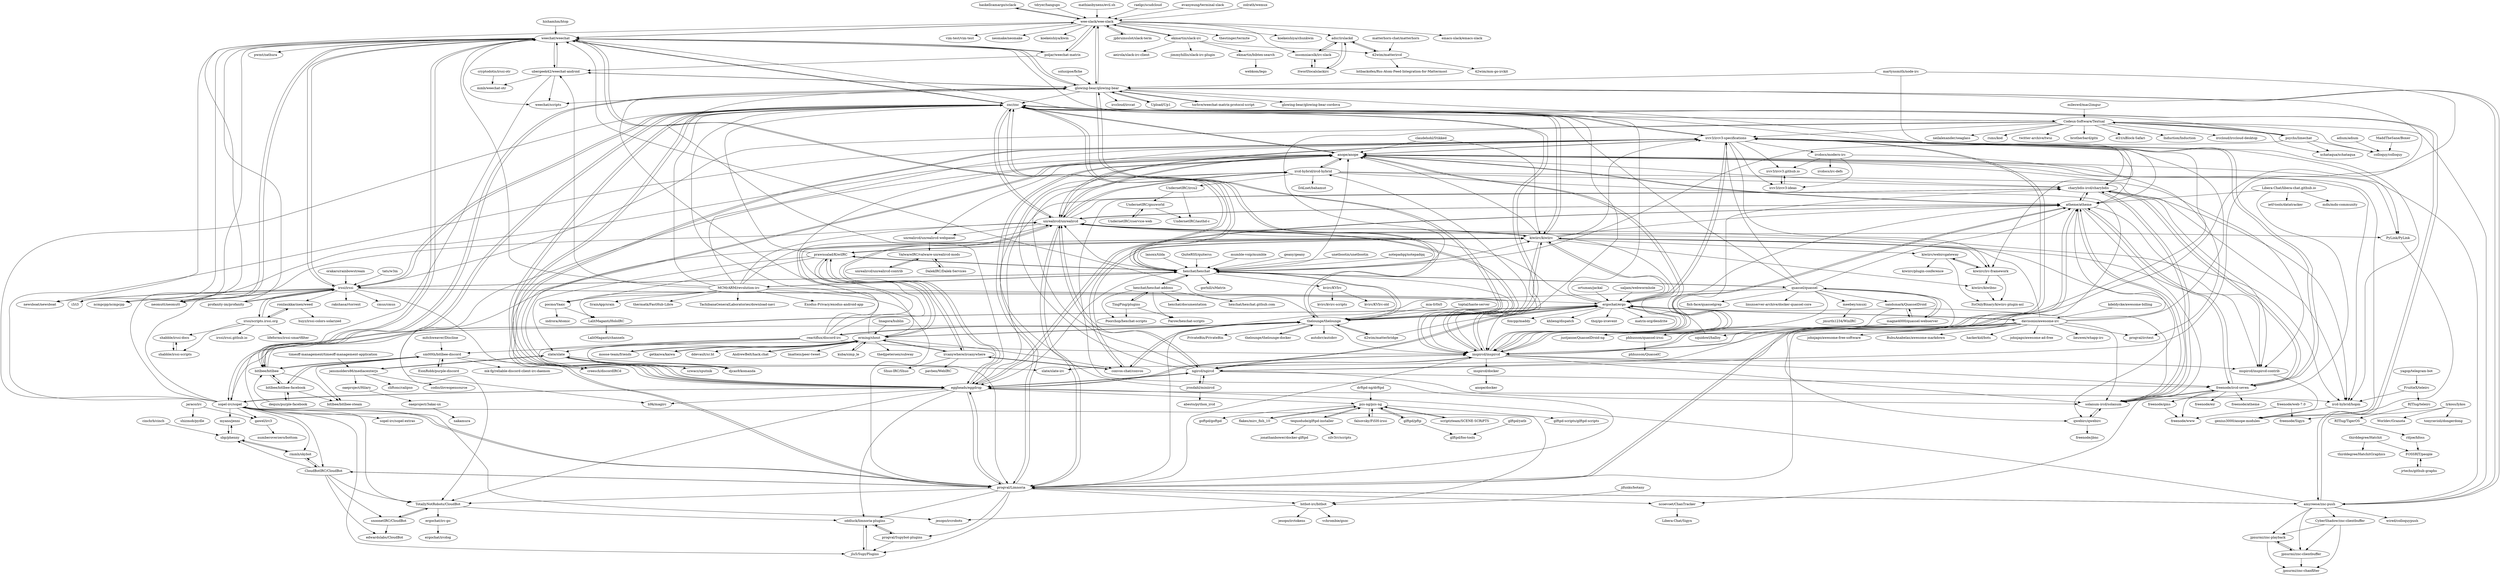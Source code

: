 digraph G {
"haskellcamargo/sclack" -> "wee-slack/wee-slack" ["e"=1]
"wee-slack/wee-slack" -> "weechat/weechat"
"wee-slack/wee-slack" -> "jpbruinsslot/slack-term" ["e"=1]
"wee-slack/wee-slack" -> "poljar/weechat-matrix" ["e"=1]
"wee-slack/wee-slack" -> "glowing-bear/glowing-bear"
"wee-slack/wee-slack" -> "neomutt/neomutt" ["e"=1]
"wee-slack/wee-slack" -> "haskellcamargo/sclack" ["e"=1]
"wee-slack/wee-slack" -> "thestinger/termite" ["e"=1]
"wee-slack/wee-slack" -> "koekeishiya/chunkwm" ["e"=1]
"wee-slack/wee-slack" -> "emacs-slack/emacs-slack" ["e"=1]
"wee-slack/wee-slack" -> "vim-test/vim-test" ["e"=1]
"wee-slack/wee-slack" -> "neomake/neomake" ["e"=1]
"wee-slack/wee-slack" -> "ekmartin/slack-irc"
"wee-slack/wee-slack" -> "insomniacslk/irc-slack"
"wee-slack/wee-slack" -> "koekeishiya/kwm" ["e"=1]
"wee-slack/wee-slack" -> "adsr/irslackd"
"hishamhm/htop" -> "weechat/weechat" ["e"=1]
"mumble-voip/mumble" -> "hexchat/hexchat" ["e"=1]
"tats/w3m" -> "irssi/irssi" ["e"=1]
"prawnsalad/KiwiIRC" -> "kiwiirc/kiwiirc"
"prawnsalad/KiwiIRC" -> "erming/shout"
"prawnsalad/KiwiIRC" -> "ircanywhere/ircanywhere"
"prawnsalad/KiwiIRC" -> "pocmo/Yaaic"
"prawnsalad/KiwiIRC" -> "slate/slate"
"prawnsalad/KiwiIRC" -> "hexchat/hexchat"
"prawnsalad/KiwiIRC" -> "znc/znc"
"orakaro/rainbowstream" -> "irssi/irssi" ["e"=1]
"tdryer/hangups" -> "wee-slack/wee-slack" ["e"=1]
"mathiasbynens/evil.sh" -> "wee-slack/wee-slack" ["e"=1]
"ircd-hybrid/ircd-hybrid" -> "anope/anope"
"ircd-hybrid/ircd-hybrid" -> "DALnet/bahamut"
"ircd-hybrid/ircd-hybrid" -> "ircd-hybrid/hopm"
"ircd-hybrid/ircd-hybrid" -> "charybdis-ircd/charybdis"
"ircd-hybrid/ircd-hybrid" -> "unrealircd/unrealircd"
"ircd-hybrid/ircd-hybrid" -> "qwebirc/qwebirc"
"ircd-hybrid/ircd-hybrid" -> "UndernetIRC/ircu2"
"poljar/weechat-matrix" -> "weechat/weechat" ["e"=1]
"poljar/weechat-matrix" -> "wee-slack/wee-slack" ["e"=1]
"poljar/weechat-matrix" -> "ubergeek42/weechat-android" ["e"=1]
"ortuman/jackal" -> "ergochat/ergo" ["e"=1]
"gawel/irc3" -> "numberoverzero/bottom"
"weechat/weechat" -> "irssi/irssi"
"weechat/weechat" -> "znc/znc"
"weechat/weechat" -> "glowing-bear/glowing-bear"
"weechat/weechat" -> "hexchat/hexchat"
"weechat/weechat" -> "wee-slack/wee-slack"
"weechat/weechat" -> "ubergeek42/weechat-android"
"weechat/weechat" -> "weechat/scripts"
"weechat/weechat" -> "neomutt/neomutt" ["e"=1]
"weechat/weechat" -> "poljar/weechat-matrix" ["e"=1]
"weechat/weechat" -> "inspircd/inspircd"
"weechat/weechat" -> "i3/i3" ["e"=1]
"weechat/weechat" -> "bitlbee/bitlbee"
"weechat/weechat" -> "ncmpcpp/ncmpcpp" ["e"=1]
"weechat/weechat" -> "newsboat/newsboat" ["e"=1]
"weechat/weechat" -> "pwmt/zathura" ["e"=1]
"amyreese/znc-push" -> "znc/znc"
"amyreese/znc-push" -> "CyberShadow/znc-clientbuffer"
"amyreese/znc-push" -> "jpnurmi/znc-clientbuffer"
"amyreese/znc-push" -> "jpnurmi/znc-playback"
"amyreese/znc-push" -> "progval/Limnoria"
"amyreese/znc-push" -> "glowing-bear/glowing-bear"
"amyreese/znc-push" -> "wired/colloquypush"
"amyreese/znc-push" -> "eggheads/eggdrop"
"amyreese/znc-push" -> "anope/anope"
"progval/Limnoria" -> "progval/Supybot-plugins"
"progval/Limnoria" -> "sopel-irc/sopel"
"progval/Limnoria" -> "anope/anope"
"progval/Limnoria" -> "oddluck/limnoria-plugins"
"progval/Limnoria" -> "jlu5/SupyPlugins"
"progval/Limnoria" -> "atheme/atheme"
"progval/Limnoria" -> "unrealircd/unrealircd"
"progval/Limnoria" -> "eggheads/eggdrop"
"progval/Limnoria" -> "bitbot-irc/bitbot"
"progval/Limnoria" -> "ncoevoet/ChanTracker"
"progval/Limnoria" -> "CloudBotIRC/CloudBot"
"progval/Limnoria" -> "znc/znc"
"progval/Limnoria" -> "TotallyNotRobots/CloudBot"
"progval/Limnoria" -> "amyreese/znc-push"
"progval/Limnoria" -> "charybdis-ircd/charybdis"
"jpnurmi/znc-playback" -> "jpnurmi/znc-clientbuffer"
"jpnurmi/znc-playback" -> "jpnurmi/znc-chanfilter"
"insomniacslk/irc-slack" -> "adsr/irslackd"
"insomniacslk/irc-slack" -> "ltworf/localslackirc"
"mileswd/mac2imgur" -> "Codeux-Software/Textual" ["e"=1]
"kdeldycke/awesome-billing" -> "davisonio/awesome-irc" ["e"=1]
"erming/shout" -> "thelounge/thelounge"
"erming/shout" -> "ircanywhere/ircanywhere"
"erming/shout" -> "prawnsalad/KiwiIRC"
"erming/shout" -> "znc/znc"
"erming/shout" -> "moose-team/friends" ["e"=1]
"erming/shout" -> "convos-chat/convos" ["e"=1]
"erming/shout" -> "getkaiwa/kaiwa" ["e"=1]
"erming/shout" -> "ddevault/sr.ht" ["e"=1]
"erming/shout" -> "slate/slate"
"erming/shout" -> "djcas9/komanda"
"erming/shout" -> "AndrewBelt/hack.chat" ["e"=1]
"erming/shout" -> "lmatteis/peer-tweet" ["e"=1]
"erming/shout" -> "kuba/simp_le" ["e"=1]
"erming/shout" -> "thedjpetersen/subway" ["e"=1]
"erming/shout" -> "glowing-bear/glowing-bear"
"solusipse/fiche" -> "glowing-bear/glowing-bear" ["e"=1]
"sandsmark/QuasselDroid" -> "justjanne/QuasselDroid-ng"
"sandsmark/QuasselDroid" -> "magne4000/quassel-webserver"
"convos-chat/convos" -> "kiwiirc/kiwiirc" ["e"=1]
"convos-chat/convos" -> "ircanywhere/ircanywhere" ["e"=1]
"convos-chat/convos" -> "thelounge/thelounge" ["e"=1]
"CloudBotIRC/CloudBot" -> "TotallyNotRobots/CloudBot"
"CloudBotIRC/CloudBot" -> "rmmh/skybot"
"CloudBotIRC/CloudBot" -> "snoonetIRC/CloudBot"
"CloudBotIRC/CloudBot" -> "edwardslabs/CloudBot"
"CloudBotIRC/CloudBot" -> "progval/Limnoria"
"CloudBotIRC/CloudBot" -> "sbp/phenny"
"mitchweaver/Discline" -> "sm00th/bitlbee-discord" ["e"=1]
"MCMrARM/revolution-irc" -> "SrainApp/srain"
"MCMrARM/revolution-irc" -> "thermatk/FastHub-Libre" ["e"=1]
"MCMrARM/revolution-irc" -> "ubergeek42/weechat-android"
"MCMrARM/revolution-irc" -> "znc/znc"
"MCMrARM/revolution-irc" -> "hexchat/hexchat"
"MCMrARM/revolution-irc" -> "pocmo/Yaaic"
"MCMrARM/revolution-irc" -> "inspircd/inspircd"
"MCMrARM/revolution-irc" -> "unrealircd/unrealircd"
"MCMrARM/revolution-irc" -> "weechat/weechat"
"MCMrARM/revolution-irc" -> "TachibanaGeneralLaboratories/download-navi" ["e"=1]
"MCMrARM/revolution-irc" -> "progval/Limnoria"
"MCMrARM/revolution-irc" -> "kiwiirc/kiwiirc"
"MCMrARM/revolution-irc" -> "LalitMaganti/HoloIRC"
"MCMrARM/revolution-irc" -> "Exodus-Privacy/exodus-android-app" ["e"=1]
"MCMrARM/revolution-irc" -> "ircv3/ircv3-specifications"
"oddluck/limnoria-plugins" -> "jlu5/SupyPlugins"
"oddluck/limnoria-plugins" -> "progval/Supybot-plugins"
"slate/slate" -> "slate/slate-irc"
"slate/slate" -> "szwacz/sputnik" ["e"=1]
"slate/slate" -> "djcas9/komanda"
"slate/slate" -> "jansmolders86/mediacenterjs"
"shabble/irssi-docs" -> "shabble/irssi-scripts"
"ltworf/localslackirc" -> "adsr/irslackd"
"ltworf/localslackirc" -> "insomniacslk/irc-slack"
"ekmartin/bibtex-search" -> "webkom/lego" ["e"=1]
"jlu5/SupyPlugins" -> "oddluck/limnoria-plugins"
"phhusson/quassel-irssi" -> "phhusson/QuasselC"
"lykoss/lykos" -> "tonyravioli/dongerdong"
"lykoss/lykos" -> "freenode/Sigyn"
"lykoss/lykos" -> "Worldev/Granota"
"progval/Supybot-plugins" -> "jlu5/SupyPlugins"
"progval/Supybot-plugins" -> "oddluck/limnoria-plugins"
"adsr/irslackd" -> "ltworf/localslackirc"
"adsr/irslackd" -> "insomniacslk/irc-slack"
"adsr/irslackd" -> "42wim/matterircd"
"kiwiirc/kiwibnc" -> "ItsOnlyBinary/kiwiirc-plugin-asl"
"ncoevoet/ChanTracker" -> "Libera-Chat/Sigyn"
"glftpd/pftp" -> "pzs-ng/pzs-ng"
"glftpd/pftp" -> "glftpd/foo-tools"
"jrtechs/github-graphs" -> "FOSSRIT/people"
"glftpd/yatb" -> "glftpd/foo-tools"
"geany/geany" -> "hexchat/hexchat" ["e"=1]
"cryptodotis/irssi-otr" -> "mmb/weechat-otr"
"djcas9/komanda" -> "slate/slate"
"TotallyNotRobots/CloudBot" -> "snoonetIRC/CloudBot"
"TotallyNotRobots/CloudBot" -> "oddluck/limnoria-plugins"
"TotallyNotRobots/CloudBot" -> "ergochat/irc-go"
"MaddTheSane/Boxer" -> "colloquy/colloquy" ["e"=1]
"toptal/haste-server" -> "thelounge/thelounge" ["e"=1]
"irssi/irssi" -> "irssi/scripts.irssi.org"
"irssi/irssi" -> "weechat/weechat"
"irssi/irssi" -> "hexchat/hexchat"
"irssi/irssi" -> "znc/znc"
"irssi/irssi" -> "neomutt/neomutt" ["e"=1]
"irssi/irssi" -> "profanity-im/profanity" ["e"=1]
"irssi/irssi" -> "inspircd/inspircd"
"irssi/irssi" -> "cmus/cmus" ["e"=1]
"irssi/irssi" -> "eggheads/eggdrop"
"irssi/irssi" -> "ronilaukkarinen/weed"
"irssi/irssi" -> "rakshasa/rtorrent" ["e"=1]
"irssi/irssi" -> "newsboat/newsboat" ["e"=1]
"irssi/irssi" -> "ergochat/ergo"
"irssi/irssi" -> "i3/i3" ["e"=1]
"irssi/irssi" -> "ncmpcpp/ncmpcpp" ["e"=1]
"atheme/atheme" -> "charybdis-ircd/charybdis"
"atheme/atheme" -> "solanum-ircd/solanum"
"atheme/atheme" -> "anope/anope"
"atheme/atheme" -> "inspircd/inspircd"
"atheme/atheme" -> "freenode/ircd-seven"
"atheme/atheme" -> "unrealircd/unrealircd"
"atheme/atheme" -> "inspircd/inspircd-contrib"
"atheme/atheme" -> "eggheads/eggdrop"
"atheme/atheme" -> "progval/Limnoria"
"atheme/atheme" -> "ncoevoet/ChanTracker"
"unetbootin/unetbootin" -> "hexchat/hexchat" ["e"=1]
"bitlbee/bitlbee" -> "bitlbee/bitlbee-facebook"
"bitlbee/bitlbee" -> "sm00th/bitlbee-discord"
"bitlbee/bitlbee" -> "bitlbee/bitlbee-steam"
"bitlbee/bitlbee" -> "znc/znc"
"bitlbee/bitlbee" -> "weechat/weechat"
"bitlbee/bitlbee" -> "glowing-bear/glowing-bear"
"pocmo/Yaaic" -> "indrora/Atomic"
"pocmo/Yaaic" -> "LalitMaganti/HoloIRC"
"meebey/smuxi" -> "jmurth1234/WinIRC"
"adium/adium" -> "colloquy/colloquy"
"FruitieX/teleirc" -> "RITlug/teleirc"
"FruitieX/teleirc" -> "ircd-hybrid/hopm"
"jrosdahl/miniircd" -> "ngircd/ngircd"
"jrosdahl/miniircd" -> "abesto/python_ircd"
"jrosdahl/miniircd" -> "ircd-hybrid/ircd-hybrid"
"saljam/webwormhole" -> "ergochat/ergo" ["e"=1]
"magne4000/quassel-webserver" -> "phhusson/quassel-irssi"
"magne4000/quassel-webserver" -> "sandsmark/QuasselDroid"
"magne4000/quassel-webserver" -> "quassel/quassel"
"magne4000/quassel-webserver" -> "justjanne/QuasselDroid-ng"
"yagop/telegram-bot" -> "FruitieX/teleirc" ["e"=1]
"unrealircd/unrealircd" -> "anope/anope"
"unrealircd/unrealircd" -> "inspircd/inspircd"
"unrealircd/unrealircd" -> "eggheads/eggdrop"
"unrealircd/unrealircd" -> "atheme/atheme"
"unrealircd/unrealircd" -> "unrealircd/unrealircd-webpanel"
"unrealircd/unrealircd" -> "ircv3/ircv3-specifications"
"unrealircd/unrealircd" -> "PyLink/PyLink"
"unrealircd/unrealircd" -> "progval/Limnoria"
"unrealircd/unrealircd" -> "ircd-hybrid/ircd-hybrid"
"unrealircd/unrealircd" -> "znc/znc"
"unrealircd/unrealircd" -> "kiwiirc/kiwiirc"
"unrealircd/unrealircd" -> "charybdis-ircd/charybdis"
"unrealircd/unrealircd" -> "inspircd/inspircd-contrib"
"unrealircd/unrealircd" -> "ngircd/ngircd"
"unrealircd/unrealircd" -> "ircd-hybrid/hopm"
"irssi/scripts.irssi.org" -> "irssi/irssi"
"irssi/scripts.irssi.org" -> "ronilaukkarinen/weed"
"irssi/scripts.irssi.org" -> "shabble/irssi-docs"
"irssi/scripts.irssi.org" -> "lifeforms/irssi-smartfilter"
"irssi/scripts.irssi.org" -> "irssi/irssi.github.io"
"irssi/scripts.irssi.org" -> "shabble/irssi-scripts"
"ircd-hybrid/hopm" -> "genius3000/anope-modules"
"bitlbee/bitlbee-facebook" -> "bitlbee/bitlbee"
"bitlbee/bitlbee-facebook" -> "bitlbee/bitlbee-steam"
"bitlbee/bitlbee-facebook" -> "sm00th/bitlbee-discord"
"bitlbee/bitlbee-facebook" -> "dequis/purple-facebook" ["e"=1]
"freenode/ircd-seven" -> "charybdis-ircd/charybdis"
"freenode/ircd-seven" -> "freenode/atheme"
"freenode/ircd-seven" -> "atheme/atheme"
"freenode/ircd-seven" -> "freenode/eir"
"freenode/ircd-seven" -> "solanum-ircd/solanum"
"freenode/ircd-seven" -> "freenode/www"
"freenode/ircd-seven" -> "freenode/gms"
"freenode/ircd-seven" -> "ircv3/ircv3-specifications"
"freenode/gms" -> "freenode/www"
"jpnurmi/znc-clientbuffer" -> "jpnurmi/znc-chanfilter"
"jpnurmi/znc-clientbuffer" -> "jpnurmi/znc-playback"
"unrealircd/unrealircd-contrib" -> "ValwareIRC/valware-unrealircd-mods"
"teqnodude/glftpd-installer" -> "pzs-ng/pzs-ng"
"teqnodude/glftpd-installer" -> "jonathanbower/docker-glftpd"
"teqnodude/glftpd-installer" -> "silv3rr/scripts"
"getkaiwa/kaiwa" -> "erming/shout" ["e"=1]
"notepadqq/notepadqq" -> "hexchat/hexchat" ["e"=1]
"linagora/hublin" -> "erming/shout" ["e"=1]
"kvirc/KVIrc" -> "kvirc/KVIrc-old"
"kvirc/KVIrc" -> "kvirc/kvirc-scripts"
"ronilaukkarinen/weed" -> "irssi/scripts.irssi.org"
"ronilaukkarinen/weed" -> "huyz/irssi-colors-solarized"
"lanoxx/tilda" -> "hexchat/hexchat" ["e"=1]
"moose-team/friends" -> "erming/shout" ["e"=1]
"raelgc/scudcloud" -> "wee-slack/wee-slack" ["e"=1]
"AndrewBelt/hack.chat" -> "erming/shout" ["e"=1]
"sopel-irc/sopel" -> "progval/Limnoria"
"sopel-irc/sopel" -> "myano/jenni"
"sopel-irc/sopel" -> "CloudBotIRC/CloudBot"
"sopel-irc/sopel" -> "sopel-irc/sopel-extras"
"sopel-irc/sopel" -> "eggheads/eggdrop"
"sopel-irc/sopel" -> "znc/znc"
"sopel-irc/sopel" -> "gawel/irc3"
"sopel-irc/sopel" -> "anope/anope"
"sopel-irc/sopel" -> "rmmh/skybot"
"sopel-irc/sopel" -> "jlu5/SupyPlugins"
"sopel-irc/sopel" -> "bitbot-irc/bitbot"
"sopel-irc/sopel" -> "TotallyNotRobots/CloudBot"
"sopel-irc/sopel" -> "ircv3/ircv3-specifications"
"sopel-irc/sopel" -> "unrealircd/unrealircd"
"sopel-irc/sopel" -> "ergochat/ergo"
"evanyeung/terminal-slack" -> "wee-slack/wee-slack" ["e"=1]
"Libera-Chat/libera-chat.github.io" -> "solanum-ircd/solanum"
"Libera-Chat/libera-chat.github.io" -> "ietf-tools/datatracker" ["e"=1]
"Libera-Chat/libera-chat.github.io" -> "atheme/atheme"
"Libera-Chat/libera-chat.github.io" -> "mdn/mdn-community" ["e"=1]
"zolrath/wemux" -> "wee-slack/wee-slack" ["e"=1]
"profanity-im/profanity" -> "irssi/irssi" ["e"=1]
"profanity-im/profanity" -> "weechat/weechat" ["e"=1]
"QuiteRSS/quiterss" -> "hexchat/hexchat" ["e"=1]
"inspircd/inspircd" -> "anope/anope"
"inspircd/inspircd" -> "atheme/atheme"
"inspircd/inspircd" -> "unrealircd/unrealircd"
"inspircd/inspircd" -> "inspircd/inspircd-contrib"
"inspircd/inspircd" -> "ergochat/ergo"
"inspircd/inspircd" -> "ngircd/ngircd"
"inspircd/inspircd" -> "znc/znc"
"inspircd/inspircd" -> "ircv3/ircv3-specifications"
"inspircd/inspircd" -> "eggheads/eggdrop"
"inspircd/inspircd" -> "inspircd/docker"
"inspircd/inspircd" -> "freenode/ircd-seven"
"inspircd/inspircd" -> "ircd-hybrid/ircd-hybrid"
"inspircd/inspircd" -> "solanum-ircd/solanum"
"inspircd/inspircd" -> "charybdis-ircd/charybdis"
"inspircd/inspircd" -> "progval/Limnoria"
"Upload/Up1" -> "glowing-bear/glowing-bear" ["e"=1]
"solanum-ircd/solanum" -> "atheme/atheme"
"solanum-ircd/solanum" -> "charybdis-ircd/charybdis"
"solanum-ircd/solanum" -> "freenode/ircd-seven"
"solanum-ircd/solanum" -> "qwebirc/qwebirc"
"DalekIRC/Dalek-Services" -> "ValwareIRC/valware-unrealircd-mods"
"ekmartin/slack-irc" -> "aeirola/slack-irc-client"
"ekmartin/slack-irc" -> "jimmyhillis/slack-irc-plugin"
"ekmartin/slack-irc" -> "42wim/matterircd"
"ekmartin/slack-irc" -> "wee-slack/wee-slack"
"ekmartin/slack-irc" -> "ekmartin/bibtex-search"
"ngircd/ngircd" -> "jrosdahl/miniircd"
"ngircd/ngircd" -> "inspircd/inspircd"
"ngircd/ngircd" -> "unrealircd/unrealircd"
"ngircd/ngircd" -> "solanum-ircd/solanum"
"ngircd/ngircd" -> "ircd-hybrid/ircd-hybrid"
"ngircd/ngircd" -> "freenode/ircd-seven"
"ngircd/ngircd" -> "eggheads/eggdrop"
"ngircd/ngircd" -> "ergochat/ergo"
"ngircd/ngircd" -> "anope/anope"
"dequis/purple-facebook" -> "bitlbee/bitlbee-facebook" ["e"=1]
"dequis/purple-facebook" -> "bitlbee/bitlbee" ["e"=1]
"ubergeek42/weechat-android" -> "glowing-bear/glowing-bear"
"ubergeek42/weechat-android" -> "weechat/weechat"
"ubergeek42/weechat-android" -> "mmb/weechat-otr"
"ubergeek42/weechat-android" -> "weechat/scripts"
"ubergeek42/weechat-android" -> "jesopo/ircrobots"
"falsovsky/FiSH-irssi" -> "pzs-ng/pzs-ng"
"torhve/weechat-matrix-protocol-script" -> "glowing-bear/glowing-bear" ["e"=1]
"inspircd/inspircd-contrib" -> "genius3000/anope-modules"
"ircv3/ircv3.github.io" -> "ircv3/ircv3-ideas"
"snoonetIRC/CloudBot" -> "TotallyNotRobots/CloudBot"
"snoonetIRC/CloudBot" -> "edwardslabs/CloudBot"
"FOSSRIT/people" -> "jrtechs/github-graphs"
"PyLink/PyLink" -> "genius3000/anope-modules"
"ValwareIRC/valware-unrealircd-mods" -> "DalekIRC/Dalek-Services"
"ValwareIRC/valware-unrealircd-mods" -> "unrealircd/unrealircd-contrib"
"reactiflux/discord-irc" -> "creesch/discordIRCd" ["e"=1]
"reactiflux/discord-irc" -> "sm00th/bitlbee-discord" ["e"=1]
"reactiflux/discord-irc" -> "thelounge/thelounge" ["e"=1]
"reactiflux/discord-irc" -> "unrealircd/unrealircd" ["e"=1]
"reactiflux/discord-irc" -> "kiwiirc/kiwiirc" ["e"=1]
"reactiflux/discord-irc" -> "ircv3/ircv3-specifications" ["e"=1]
"reactiflux/discord-irc" -> "inspircd/inspircd" ["e"=1]
"reactiflux/discord-irc" -> "progval/Limnoria" ["e"=1]
"neomutt/neomutt" -> "weechat/weechat" ["e"=1]
"squidowl/halloy" -> "ergochat/ergo" ["e"=1]
"42wim/matterbridge" -> "thelounge/thelounge" ["e"=1]
"42wim/matterbridge" -> "ergochat/ergo" ["e"=1]
"sbp/phenny" -> "rmmh/skybot"
"sbp/phenny" -> "myano/jenni"
"hexchat/hexchat" -> "znc/znc"
"hexchat/hexchat" -> "weechat/weechat"
"hexchat/hexchat" -> "irssi/irssi"
"hexchat/hexchat" -> "hexchat/hexchat-addons"
"hexchat/hexchat" -> "quassel/quassel"
"hexchat/hexchat" -> "thelounge/thelounge"
"hexchat/hexchat" -> "inspircd/inspircd"
"hexchat/hexchat" -> "unrealircd/unrealircd"
"hexchat/hexchat" -> "kiwiirc/kiwiirc"
"hexchat/hexchat" -> "gorhill/uMatrix" ["e"=1]
"hexchat/hexchat" -> "prawnsalad/KiwiIRC"
"hexchat/hexchat" -> "kvirc/KVIrc"
"hexchat/hexchat" -> "eggheads/eggdrop"
"hexchat/hexchat" -> "MCMrARM/revolution-irc"
"hexchat/hexchat" -> "anope/anope"
"psychs/limechat" -> "colloquy/colloquy"
"psychs/limechat" -> "Codeux-Software/Textual"
"psychs/limechat" -> "xchataqua/xchataqua"
"psychs/limechat" -> "znc/znc"
"psychs/limechat" -> "hexchat/hexchat"
"eggheads/eggdrop" -> "unrealircd/unrealircd"
"eggheads/eggdrop" -> "anope/anope"
"eggheads/eggdrop" -> "znc/znc"
"eggheads/eggdrop" -> "atheme/atheme"
"eggheads/eggdrop" -> "progval/Limnoria"
"eggheads/eggdrop" -> "ircd-hybrid/hopm"
"eggheads/eggdrop" -> "ircv3/ircv3-specifications"
"eggheads/eggdrop" -> "inspircd/inspircd"
"eggheads/eggdrop" -> "pzs-ng/pzs-ng"
"eggheads/eggdrop" -> "TotallyNotRobots/CloudBot"
"eggheads/eggdrop" -> "sopel-irc/sopel"
"eggheads/eggdrop" -> "h9k/magirc"
"eggheads/eggdrop" -> "ngircd/ngircd"
"eggheads/eggdrop" -> "oddluck/limnoria-plugins"
"eggheads/eggdrop" -> "charybdis-ircd/charybdis"
"jaraco/irc" -> "gawel/irc3"
"jaraco/irc" -> "shizmob/pydle"
"znc/znc" -> "amyreese/znc-push"
"znc/znc" -> "eggheads/eggdrop"
"znc/znc" -> "hexchat/hexchat"
"znc/znc" -> "weechat/weechat"
"znc/znc" -> "anope/anope"
"znc/znc" -> "unrealircd/unrealircd"
"znc/znc" -> "inspircd/inspircd"
"znc/znc" -> "thelounge/thelounge"
"znc/znc" -> "Codeux-Software/Textual"
"znc/znc" -> "irssi/irssi"
"znc/znc" -> "progval/Limnoria"
"znc/znc" -> "ircv3/ircv3-specifications"
"znc/znc" -> "bitlbee/bitlbee"
"znc/znc" -> "atheme/atheme"
"znc/znc" -> "kiwiirc/kiwiirc"
"kiwiirc/irc-framework" -> "kiwiirc/webircgateway"
"kiwiirc/irc-framework" -> "kiwiirc/kiwibnc"
"kiwiirc/irc-framework" -> "ItsOnlyBinary/kiwiirc-plugin-asl"
"sm00th/bitlbee-discord" -> "bitlbee/bitlbee"
"sm00th/bitlbee-discord" -> "bitlbee/bitlbee-steam"
"sm00th/bitlbee-discord" -> "mk-fg/reliable-discord-client-irc-daemon"
"sm00th/bitlbee-discord" -> "bitlbee/bitlbee-facebook"
"sm00th/bitlbee-discord" -> "EionRobb/purple-discord" ["e"=1]
"sm00th/bitlbee-discord" -> "creesch/discordIRCd"
"42wim/matterircd" -> "bitbackofen/Rss-Atom-Feed-Integration-for-Mattermost" ["e"=1]
"42wim/matterircd" -> "adsr/irslackd"
"42wim/matterircd" -> "42wim/mm-go-irckit"
"davisonio/awesome-irc" -> "ngircd/ngircd"
"davisonio/awesome-irc" -> "progval/Limnoria"
"davisonio/awesome-irc" -> "inspircd/inspircd"
"davisonio/awesome-irc" -> "ircv3/ircv3-specifications"
"davisonio/awesome-irc" -> "atheme/atheme"
"davisonio/awesome-irc" -> "ergochat/ergo"
"davisonio/awesome-irc" -> "johnjago/awesome-ad-free" ["e"=1]
"davisonio/awesome-irc" -> "progval/irctest"
"davisonio/awesome-irc" -> "lieuwex/whapp-irc"
"davisonio/awesome-irc" -> "kiwiirc/kiwiirc"
"davisonio/awesome-irc" -> "johnjago/awesome-free-software" ["e"=1]
"davisonio/awesome-irc" -> "solanum-ircd/solanum"
"davisonio/awesome-irc" -> "BubuAnabelas/awesome-markdown" ["e"=1]
"davisonio/awesome-irc" -> "squidowl/halloy" ["e"=1]
"davisonio/awesome-irc" -> "hackerkid/bots" ["e"=1]
"kuba/simp_le" -> "erming/shout" ["e"=1]
"timeoff-management/timeoff-management-application" -> "jansmolders86/mediacenterjs" ["e"=1]
"ircv3/ircv3-specifications" -> "ircv3/ircv3-ideas"
"ircv3/ircv3-specifications" -> "ircv3/ircv3.github.io"
"ircv3/ircv3-specifications" -> "unrealircd/unrealircd"
"ircv3/ircv3-specifications" -> "freenode/ircd-seven"
"ircv3/ircv3-specifications" -> "ircdocs/modern-irc"
"ircv3/ircv3-specifications" -> "anope/anope"
"ircv3/ircv3-specifications" -> "atheme/atheme"
"ircv3/ircv3-specifications" -> "inspircd/inspircd"
"ircv3/ircv3-specifications" -> "eggheads/eggdrop"
"ircv3/ircv3-specifications" -> "charybdis-ircd/charybdis"
"ircv3/ircv3-specifications" -> "kiwiirc/irc-framework"
"ircv3/ircv3-specifications" -> "znc/znc"
"ircv3/ircv3-specifications" -> "ergochat/ergo"
"ircv3/ircv3-specifications" -> "PyLink/PyLink"
"ircv3/ircv3-specifications" -> "ircd-hybrid/hopm"
"claudehohl/Stikked" -> "kiwiirc/kiwiirc" ["e"=1]
"claudehohl/Stikked" -> "anope/anope" ["e"=1]
"scriptzteam/SCENE-SCRiPTS" -> "pzs-ng/pzs-ng"
"drftpd-ng/drftpd" -> "pzs-ng/pzs-ng"
"myano/jenni" -> "sbp/phenny"
"TingPing/plugins" -> "hexchat/hexchat-addons"
"TingPing/plugins" -> "Poorchop/hexchat-scripts"
"TingPing/plugins" -> "Farow/hexchat-scripts"
"charybdis-ircd/charybdis" -> "atheme/atheme"
"charybdis-ircd/charybdis" -> "freenode/ircd-seven"
"charybdis-ircd/charybdis" -> "solanum-ircd/solanum"
"charybdis-ircd/charybdis" -> "inspircd/inspircd-contrib"
"charybdis-ircd/charybdis" -> "ircd-hybrid/hopm"
"ircdocs/modern-irc" -> "ircv3/ircv3-ideas"
"ircdocs/modern-irc" -> "ircv3/ircv3.github.io"
"ircdocs/modern-irc" -> "ircdocs/irc-defs"
"ircdocs/modern-irc" -> "progval/irctest"
"shabble/irssi-scripts" -> "shabble/irssi-docs"
"thirddegree/Hatchit" -> "thirddegree/HatchitGraphics"
"thirddegree/Hatchit" -> "FOSSRIT/people"
"ritjoe/hfoss" -> "FOSSRIT/people"
"ergochat/irc-go" -> "ergochat/ircdog"
"thelounge/thelounge" -> "erming/shout"
"thelounge/thelounge" -> "znc/znc"
"thelounge/thelounge" -> "thelounge/thelounge-docker"
"thelounge/thelounge" -> "ergochat/ergo"
"thelounge/thelounge" -> "hexchat/hexchat"
"thelounge/thelounge" -> "convos-chat/convos" ["e"=1]
"thelounge/thelounge" -> "kiwiirc/kiwiirc"
"thelounge/thelounge" -> "weechat/weechat"
"thelounge/thelounge" -> "glowing-bear/glowing-bear"
"thelounge/thelounge" -> "42wim/matterbridge" ["e"=1]
"thelounge/thelounge" -> "autobrr/autobrr" ["e"=1]
"thelounge/thelounge" -> "inspircd/inspircd"
"thelounge/thelounge" -> "PrivateBin/PrivateBin" ["e"=1]
"thelounge/thelounge" -> "sopel-irc/sopel"
"thelounge/thelounge" -> "reactiflux/discord-irc" ["e"=1]
"bitbot-irc/bitbot" -> "jesopo/ircrobots"
"bitbot-irc/bitbot" -> "jesopo/irctokens"
"bitbot-irc/bitbot" -> "vchrombie/gsoc" ["e"=1]
"ergochat/ergo" -> "inspircd/inspircd"
"ergochat/ergo" -> "ircv3/ircv3-specifications"
"ergochat/ergo" -> "kiwiirc/kiwiirc"
"ergochat/ergo" -> "thelounge/thelounge"
"ergochat/ergo" -> "matrix-org/dendrite" ["e"=1]
"ergochat/ergo" -> "ngircd/ngircd"
"ergochat/ergo" -> "unrealircd/unrealircd"
"ergochat/ergo" -> "solanum-ircd/solanum"
"ergochat/ergo" -> "foxcpp/maddy" ["e"=1]
"ergochat/ergo" -> "khlieng/dispatch" ["e"=1]
"ergochat/ergo" -> "davisonio/awesome-irc"
"ergochat/ergo" -> "thoj/go-ircevent" ["e"=1]
"ergochat/ergo" -> "atheme/atheme"
"ergochat/ergo" -> "weechat/weechat"
"ergochat/ergo" -> "sopel-irc/sopel"
"oaeproject/Hilary" -> "oaeproject/3akai-ux"
"thelounge/thelounge-docker" -> "thelounge/thelounge"
"hexchat/hexchat-addons" -> "TingPing/plugins"
"hexchat/hexchat-addons" -> "Poorchop/hexchat-scripts"
"hexchat/hexchat-addons" -> "hexchat/documentation"
"hexchat/hexchat-addons" -> "Farow/hexchat-scripts"
"hexchat/hexchat-addons" -> "hexchat/hexchat"
"hexchat/hexchat-addons" -> "hexchat/hexchat.github.com"
"freenode/web-7.0" -> "freenode/www"
"freenode/web-7.0" -> "freenode/Sigyn"
"RITlug/teleirc" -> "RITlug/TigerOS"
"pzs-ng/pzs-ng" -> "teqnodude/glftpd-installer"
"pzs-ng/pzs-ng" -> "glftpd/pftp"
"pzs-ng/pzs-ng" -> "falsovsky/FiSH-irssi"
"pzs-ng/pzs-ng" -> "glftpd-scripts/glftpd-scripts"
"pzs-ng/pzs-ng" -> "goftpd/goftpd"
"pzs-ng/pzs-ng" -> "flakes/mirc_fish_10"
"pzs-ng/pzs-ng" -> "scriptzteam/SCENE-SCRiPTS"
"unrealircd/unrealircd-webpanel" -> "ValwareIRC/valware-unrealircd-mods"
"jpbruinsslot/slack-term" -> "wee-slack/wee-slack" ["e"=1]
"matterhorn-chat/matterhorn" -> "42wim/matterircd" ["e"=1]
"martynsmith/node-irc" -> "slate/slate-irc" ["e"=1]
"martynsmith/node-irc" -> "glowing-bear/glowing-bear" ["e"=1]
"martynsmith/node-irc" -> "kiwiirc/irc-framework" ["e"=1]
"cinchrb/cinch" -> "sbp/phenny" ["e"=1]
"flakes/mirc_fish_10" -> "pzs-ng/pzs-ng"
"ircv3/ircv3-ideas" -> "ircv3/ircv3.github.io"
"Codeux-Software/Textual" -> "znc/znc"
"Codeux-Software/Textual" -> "psychs/limechat"
"Codeux-Software/Textual" -> "amyreese/znc-push"
"Codeux-Software/Textual" -> "xchataqua/xchataqua"
"Codeux-Software/Textual" -> "rsms/kod" ["e"=1]
"Codeux-Software/Textual" -> "twitter-archive/twui" ["e"=1]
"Codeux-Software/Textual" -> "brotherbard/gitx" ["e"=1]
"Codeux-Software/Textual" -> "ircv3/ircv3-specifications"
"Codeux-Software/Textual" -> "el1t/uBlock-Safari" ["e"=1]
"Codeux-Software/Textual" -> "irssi/irssi"
"Codeux-Software/Textual" -> "Induction/Induction" ["e"=1]
"Codeux-Software/Textual" -> "irccloud/irccloud-desktop" ["e"=1]
"Codeux-Software/Textual" -> "colloquy/colloquy"
"Codeux-Software/Textual" -> "neilalexander/seaglass" ["e"=1]
"Codeux-Software/Textual" -> "hexchat/hexchat"
"kiwiirc/kiwiirc" -> "kiwiirc/webircgateway"
"kiwiirc/kiwiirc" -> "prawnsalad/KiwiIRC"
"kiwiirc/kiwiirc" -> "kiwiirc/irc-framework"
"kiwiirc/kiwiirc" -> "unrealircd/unrealircd"
"kiwiirc/kiwiirc" -> "convos-chat/convos" ["e"=1]
"kiwiirc/kiwiirc" -> "kiwiirc/kiwibnc"
"kiwiirc/kiwiirc" -> "qwebirc/qwebirc"
"kiwiirc/kiwiirc" -> "ergochat/ergo"
"kiwiirc/kiwiirc" -> "anope/anope"
"kiwiirc/kiwiirc" -> "znc/znc"
"kiwiirc/kiwiirc" -> "ircv3/ircv3-specifications"
"kiwiirc/kiwiirc" -> "TotallyNotRobots/CloudBot"
"kiwiirc/kiwiirc" -> "atheme/atheme"
"kiwiirc/kiwiirc" -> "inspircd/inspircd"
"kiwiirc/kiwiirc" -> "thelounge/thelounge"
"quassel/quassel" -> "justjanne/QuasselDroid-ng"
"quassel/quassel" -> "magne4000/quassel-webserver"
"quassel/quassel" -> "phhusson/quassel-irssi"
"quassel/quassel" -> "sandsmark/QuasselDroid"
"quassel/quassel" -> "ircv3/ircv3-specifications"
"quassel/quassel" -> "hexchat/hexchat"
"quassel/quassel" -> "linuxserver-archive/docker-quassel-core"
"quassel/quassel" -> "atheme/atheme"
"quassel/quassel" -> "meebey/smuxi"
"quassel/quassel" -> "znc/znc"
"quassel/quassel" -> "progval/Limnoria"
"quassel/quassel" -> "fish-face/quasselgrep"
"mia-0/0x0" -> "thelounge/thelounge" ["e"=1]
"jansmolders86/mediacenterjs" -> "codio/iloveopensource"
"jansmolders86/mediacenterjs" -> "slate/slate"
"jansmolders86/mediacenterjs" -> "cliftonc/calipso" ["e"=1]
"jansmolders86/mediacenterjs" -> "oaeproject/Hilary"
"inspircd/docker" -> "anope/docker"
"oaeproject/3akai-ux" -> "nakamura"
"kiwiirc/webircgateway" -> "kiwiirc/irc-framework"
"kiwiirc/webircgateway" -> "ItsOnlyBinary/kiwiirc-plugin-asl"
"kiwiirc/webircgateway" -> "kiwiirc/plugin-conference"
"UndernetIRC/ircu2" -> "UndernetIRC/iauthd-c"
"UndernetIRC/ircu2" -> "UndernetIRC/gnuworld"
"UndernetIRC/gnuworld" -> "UndernetIRC/cservice-web"
"UndernetIRC/gnuworld" -> "UndernetIRC/iauthd-c"
"EionRobb/purple-discord" -> "sm00th/bitlbee-discord" ["e"=1]
"jifunks/botany" -> "bitbot-irc/bitbot" ["e"=1]
"glowing-bear/glowing-bear" -> "ubergeek42/weechat-android"
"glowing-bear/glowing-bear" -> "weechat/weechat"
"glowing-bear/glowing-bear" -> "torhve/weechat-matrix-protocol-script" ["e"=1]
"glowing-bear/glowing-bear" -> "amyreese/znc-push"
"glowing-bear/glowing-bear" -> "znc/znc"
"glowing-bear/glowing-bear" -> "wee-slack/wee-slack"
"glowing-bear/glowing-bear" -> "weechat/scripts"
"glowing-bear/glowing-bear" -> "glowing-bear/glowing-bear-cordova"
"glowing-bear/glowing-bear" -> "irccloud/irccat"
"glowing-bear/glowing-bear" -> "bitlbee/bitlbee"
"glowing-bear/glowing-bear" -> "thelounge/thelounge"
"glowing-bear/glowing-bear" -> "Upload/Up1" ["e"=1]
"glowing-bear/glowing-bear" -> "eggheads/eggdrop"
"glowing-bear/glowing-bear" -> "inspircd/inspircd"
"glowing-bear/glowing-bear" -> "ngircd/ngircd"
"rmmh/skybot" -> "sbp/phenny"
"rmmh/skybot" -> "CloudBotIRC/CloudBot"
"LalitMaganti/HoloIRC" -> "LalitMaganti/channels"
"UndernetIRC/cservice-web" -> "UndernetIRC/gnuworld"
"RITlug/TigerOS" -> "ritjoe/hfoss"
"CyberShadow/znc-clientbuffer" -> "jpnurmi/znc-clientbuffer"
"CyberShadow/znc-clientbuffer" -> "jpnurmi/znc-chanfilter"
"CyberShadow/znc-clientbuffer" -> "jpnurmi/znc-playback"
"qwebirc/qwebirc" -> "freenode/jbnc"
"qwebirc/qwebirc" -> "solanum-ircd/solanum"
"anope/anope" -> "unrealircd/unrealircd"
"anope/anope" -> "inspircd/inspircd"
"anope/anope" -> "atheme/atheme"
"anope/anope" -> "ircd-hybrid/hopm"
"anope/anope" -> "inspircd/inspircd-contrib"
"anope/anope" -> "ircd-hybrid/ircd-hybrid"
"anope/anope" -> "PyLink/PyLink"
"anope/anope" -> "eggheads/eggdrop"
"anope/anope" -> "progval/Limnoria"
"anope/anope" -> "h9k/magirc"
"anope/anope" -> "charybdis-ircd/charybdis"
"anope/anope" -> "genius3000/anope-modules"
"anope/anope" -> "znc/znc"
"anope/anope" -> "ircv3/ircv3-specifications"
"anope/anope" -> "unrealircd/unrealircd-webpanel"
"ircanywhere/ircanywhere" -> "erming/shout"
"ircanywhere/ircanywhere" -> "convos-chat/convos" ["e"=1]
"ircanywhere/ircanywhere" -> "Shuo-IRC/Shuo"
"ircanywhere/ircanywhere" -> "pavben/WebIRC"
"ircanywhere/ircanywhere" -> "prawnsalad/KiwiIRC"
"haskellcamargo/sclack" ["l"="46.026,5.031", "c"=1062]
"wee-slack/wee-slack" ["l"="-49.697,2.457"]
"weechat/weechat" ["l"="-49.624,2.559"]
"jpbruinsslot/slack-term" ["l"="-13.761,-6.634", "c"=86]
"poljar/weechat-matrix" ["l"="-48.933,1.858", "c"=673]
"glowing-bear/glowing-bear" ["l"="-49.616,2.529"]
"neomutt/neomutt" ["l"="-14.158,-3.467", "c"=71]
"thestinger/termite" ["l"="-14.481,-3.644", "c"=71]
"koekeishiya/chunkwm" ["l"="26.573,-22.81", "c"=63]
"emacs-slack/emacs-slack" ["l"="-16.585,-11.905", "c"=16]
"vim-test/vim-test" ["l"="-14.876,-9.646", "c"=34]
"neomake/neomake" ["l"="-14.822,-9.767", "c"=34]
"ekmartin/slack-irc" ["l"="-49.728,2.38"]
"insomniacslk/irc-slack" ["l"="-49.763,2.435"]
"koekeishiya/kwm" ["l"="26.584,-22.883", "c"=63]
"adsr/irslackd" ["l"="-49.765,2.411"]
"hishamhm/htop" ["l"="-14.132,-7.012", "c"=86]
"mumble-voip/mumble" ["l"="-49.039,2.229", "c"=673]
"hexchat/hexchat" ["l"="-49.534,2.618"]
"tats/w3m" ["l"="-13.82,-3.266", "c"=71]
"irssi/irssi" ["l"="-49.615,2.601"]
"prawnsalad/KiwiIRC" ["l"="-49.602,2.651"]
"kiwiirc/kiwiirc" ["l"="-49.541,2.557"]
"erming/shout" ["l"="-49.644,2.648"]
"ircanywhere/ircanywhere" ["l"="-49.647,2.695"]
"pocmo/Yaaic" ["l"="-49.607,2.696"]
"slate/slate" ["l"="-49.693,2.737"]
"znc/znc" ["l"="-49.549,2.587"]
"orakaro/rainbowstream" ["l"="-14.178,-3.258", "c"=71]
"tdryer/hangups" ["l"="-18.123,-1.281", "c"=813]
"mathiasbynens/evil.sh" ["l"="-16.904,-6.597", "c"=469]
"ircd-hybrid/ircd-hybrid" ["l"="-49.467,2.501"]
"anope/anope" ["l"="-49.494,2.54"]
"DALnet/bahamut" ["l"="-49.416,2.486"]
"ircd-hybrid/hopm" ["l"="-49.453,2.512"]
"charybdis-ircd/charybdis" ["l"="-49.477,2.525"]
"unrealircd/unrealircd" ["l"="-49.504,2.552"]
"qwebirc/qwebirc" ["l"="-49.498,2.469"]
"UndernetIRC/ircu2" ["l"="-49.396,2.454"]
"ubergeek42/weechat-android" ["l"="-49.658,2.552"]
"ortuman/jackal" ["l"="-48.484,0.283", "c"=1019]
"ergochat/ergo" ["l"="-49.517,2.578"]
"gawel/irc3" ["l"="-49.415,2.75"]
"numberoverzero/bottom" ["l"="-49.398,2.782"]
"weechat/scripts" ["l"="-49.671,2.525"]
"inspircd/inspircd" ["l"="-49.524,2.546"]
"i3/i3" ["l"="-14.464,-3.515", "c"=71]
"bitlbee/bitlbee" ["l"="-49.663,2.591"]
"ncmpcpp/ncmpcpp" ["l"="-14.284,-3.565", "c"=71]
"newsboat/newsboat" ["l"="-14.137,-3.435", "c"=71]
"pwmt/zathura" ["l"="-14.268,-3.536", "c"=71]
"amyreese/znc-push" ["l"="-49.555,2.53"]
"CyberShadow/znc-clientbuffer" ["l"="-49.569,2.457"]
"jpnurmi/znc-clientbuffer" ["l"="-49.573,2.474"]
"jpnurmi/znc-playback" ["l"="-49.586,2.465"]
"progval/Limnoria" ["l"="-49.486,2.588"]
"wired/colloquypush" ["l"="-49.572,2.492"]
"eggheads/eggdrop" ["l"="-49.495,2.567"]
"progval/Supybot-plugins" ["l"="-49.435,2.598"]
"sopel-irc/sopel" ["l"="-49.488,2.621"]
"oddluck/limnoria-plugins" ["l"="-49.454,2.593"]
"jlu5/SupyPlugins" ["l"="-49.453,2.608"]
"atheme/atheme" ["l"="-49.48,2.543"]
"bitbot-irc/bitbot" ["l"="-49.512,2.649"]
"ncoevoet/ChanTracker" ["l"="-49.436,2.571"]
"CloudBotIRC/CloudBot" ["l"="-49.469,2.658"]
"TotallyNotRobots/CloudBot" ["l"="-49.463,2.618"]
"jpnurmi/znc-chanfilter" ["l"="-49.583,2.442"]
"ltworf/localslackirc" ["l"="-49.79,2.423"]
"mileswd/mac2imgur" ["l"="25.935,-23.079", "c"=63]
"Codeux-Software/Textual" ["l"="-49.549,2.656"]
"kdeldycke/awesome-billing" ["l"="26.119,-26.346", "c"=32]
"davisonio/awesome-irc" ["l"="-49.449,2.536"]
"thelounge/thelounge" ["l"="-49.582,2.563"]
"moose-team/friends" ["l"="41.34,8.261", "c"=499]
"convos-chat/convos" ["l"="-50.088,2.434", "c"=696]
"getkaiwa/kaiwa" ["l"="-48.388,-0.002", "c"=1019]
"ddevault/sr.ht" ["l"="-46.17,10.038", "c"=562]
"djcas9/komanda" ["l"="-49.71,2.71"]
"AndrewBelt/hack.chat" ["l"="22.737,-26.579", "c"=28]
"lmatteis/peer-tweet" ["l"="41.363,8.173", "c"=499]
"kuba/simp_le" ["l"="9.125,-8.883", "c"=14]
"thedjpetersen/subway" ["l"="3.332,-34.251", "c"=179]
"solusipse/fiche" ["l"="13.909,-11.226", "c"=945]
"sandsmark/QuasselDroid" ["l"="-49.408,2.696"]
"justjanne/QuasselDroid-ng" ["l"="-49.391,2.69"]
"magne4000/quassel-webserver" ["l"="-49.403,2.673"]
"rmmh/skybot" ["l"="-49.471,2.689"]
"snoonetIRC/CloudBot" ["l"="-49.446,2.658"]
"edwardslabs/CloudBot" ["l"="-49.439,2.68"]
"sbp/phenny" ["l"="-49.46,2.717"]
"mitchweaver/Discline" ["l"="-54.578,7.095", "c"=283]
"sm00th/bitlbee-discord" ["l"="-49.725,2.635"]
"MCMrARM/revolution-irc" ["l"="-49.572,2.6"]
"SrainApp/srain" ["l"="-49.636,2.498"]
"thermatk/FastHub-Libre" ["l"="-52.852,9.155", "c"=19]
"TachibanaGeneralLaboratories/download-navi" ["l"="-52.57,9.329", "c"=19]
"LalitMaganti/HoloIRC" ["l"="-49.588,2.685"]
"Exodus-Privacy/exodus-android-app" ["l"="-52.516,9.446", "c"=19]
"ircv3/ircv3-specifications" ["l"="-49.477,2.563"]
"slate/slate-irc" ["l"="-49.697,2.778"]
"szwacz/sputnik" ["l"="-10.777,3.924", "c"=667]
"jansmolders86/mediacenterjs" ["l"="-49.736,2.792"]
"shabble/irssi-docs" ["l"="-49.792,2.608"]
"shabble/irssi-scripts" ["l"="-49.779,2.621"]
"ekmartin/bibtex-search" ["l"="-49.746,2.326"]
"webkom/lego" ["l"="-10.952,3.456", "c"=851]
"phhusson/quassel-irssi" ["l"="-49.379,2.672"]
"phhusson/QuasselC" ["l"="-49.357,2.699"]
"lykoss/lykos" ["l"="-49.457,2.227"]
"tonyravioli/dongerdong" ["l"="-49.443,2.205"]
"freenode/Sigyn" ["l"="-49.464,2.27"]
"Worldev/Granota" ["l"="-49.464,2.205"]
"42wim/matterircd" ["l"="-49.78,2.377"]
"kiwiirc/kiwibnc" ["l"="-49.549,2.495"]
"ItsOnlyBinary/kiwiirc-plugin-asl" ["l"="-49.532,2.467"]
"Libera-Chat/Sigyn" ["l"="-49.398,2.578"]
"glftpd/pftp" ["l"="-49.266,2.557"]
"pzs-ng/pzs-ng" ["l"="-49.298,2.54"]
"glftpd/foo-tools" ["l"="-49.233,2.569"]
"jrtechs/github-graphs" ["l"="-49.243,2.248"]
"FOSSRIT/people" ["l"="-49.239,2.264"]
"glftpd/yatb" ["l"="-49.209,2.573"]
"geany/geany" ["l"="-50.741,12.631", "c"=2128]
"cryptodotis/irssi-otr" ["l"="-49.786,2.506"]
"mmb/weechat-otr" ["l"="-49.736,2.522"]
"ergochat/irc-go" ["l"="-49.388,2.638"]
"MaddTheSane/Boxer" ["l"="-19.909,-46.7", "c"=133]
"colloquy/colloquy" ["l"="-49.551,2.753"]
"toptal/haste-server" ["l"="13.869,-11.277", "c"=945]
"irssi/scripts.irssi.org" ["l"="-49.736,2.597"]
"profanity-im/profanity" ["l"="-48.463,1.269", "c"=475]
"cmus/cmus" ["l"="-14.293,-3.515", "c"=71]
"ronilaukkarinen/weed" ["l"="-49.724,2.569"]
"rakshasa/rtorrent" ["l"="-63.718,14.768", "c"=875]
"solanum-ircd/solanum" ["l"="-49.483,2.505"]
"freenode/ircd-seven" ["l"="-49.49,2.488"]
"inspircd/inspircd-contrib" ["l"="-49.493,2.522"]
"unetbootin/unetbootin" ["l"="-14.25,-1.117", "c"=152]
"bitlbee/bitlbee-facebook" ["l"="-49.705,2.611"]
"bitlbee/bitlbee-steam" ["l"="-49.698,2.634"]
"indrora/Atomic" ["l"="-49.619,2.753"]
"meebey/smuxi" ["l"="-49.349,2.678"]
"jmurth1234/WinIRC" ["l"="-49.31,2.696"]
"adium/adium" ["l"="-49.551,2.818"]
"FruitieX/teleirc" ["l"="-49.376,2.41"]
"RITlug/teleirc" ["l"="-49.328,2.356"]
"jrosdahl/miniircd" ["l"="-49.467,2.455"]
"ngircd/ngircd" ["l"="-49.508,2.513"]
"abesto/python_ircd" ["l"="-49.44,2.424"]
"saljam/webwormhole" ["l"="-19.313,-19.832", "c"=132]
"quassel/quassel" ["l"="-49.437,2.638"]
"yagop/telegram-bot" ["l"="-43.736,18.983", "c"=966]
"unrealircd/unrealircd-webpanel" ["l"="-49.474,2.485"]
"PyLink/PyLink" ["l"="-49.456,2.556"]
"lifeforms/irssi-smartfilter" ["l"="-49.797,2.581"]
"irssi/irssi.github.io" ["l"="-49.768,2.593"]
"genius3000/anope-modules" ["l"="-49.464,2.527"]
"dequis/purple-facebook" ["l"="-48.093,1.517", "c"=475]
"freenode/atheme" ["l"="-49.507,2.447"]
"freenode/eir" ["l"="-49.491,2.441"]
"freenode/www" ["l"="-49.486,2.397"]
"freenode/gms" ["l"="-49.5,2.42"]
"unrealircd/unrealircd-contrib" ["l"="-49.454,2.399"]
"ValwareIRC/valware-unrealircd-mods" ["l"="-49.456,2.423"]
"teqnodude/glftpd-installer" ["l"="-49.26,2.52"]
"jonathanbower/docker-glftpd" ["l"="-49.228,2.515"]
"silv3rr/scripts" ["l"="-49.242,2.501"]
"notepadqq/notepadqq" ["l"="-14.196,-0.904", "c"=152]
"linagora/hublin" ["l"="65.019,-14.104", "c"=385]
"kvirc/KVIrc" ["l"="-49.507,2.734"]
"kvirc/KVIrc-old" ["l"="-49.507,2.764"]
"kvirc/kvirc-scripts" ["l"="-49.491,2.764"]
"huyz/irssi-colors-solarized" ["l"="-49.77,2.552"]
"lanoxx/tilda" ["l"="-14.13,-1.372", "c"=152]
"raelgc/scudcloud" ["l"="-16.551,0.037", "c"=339]
"myano/jenni" ["l"="-49.449,2.699"]
"sopel-irc/sopel-extras" ["l"="-49.49,2.661"]
"evanyeung/terminal-slack" ["l"="-35.581,-2.547", "c"=8]
"Libera-Chat/libera-chat.github.io" ["l"="-49.433,2.469"]
"ietf-tools/datatracker" ["l"="8.92,-44.857", "c"=828]
"mdn/mdn-community" ["l"="9.756,-44.512", "c"=794]
"zolrath/wemux" ["l"="-14.755,-11.757", "c"=1047]
"QuiteRSS/quiterss" ["l"="-17.412,-1.503", "c"=813]
"inspircd/docker" ["l"="-49.569,2.631"]
"Upload/Up1" ["l"="13.851,-11.18", "c"=945]
"DalekIRC/Dalek-Services" ["l"="-49.442,2.403"]
"aeirola/slack-irc-client" ["l"="-49.715,2.339"]
"jimmyhillis/slack-irc-plugin" ["l"="-49.751,2.352"]
"jesopo/ircrobots" ["l"="-49.595,2.621"]
"falsovsky/FiSH-irssi" ["l"="-49.284,2.51"]
"torhve/weechat-matrix-protocol-script" ["l"="-48.961,1.848", "c"=673]
"ircv3/ircv3.github.io" ["l"="-49.402,2.557"]
"ircv3/ircv3-ideas" ["l"="-49.415,2.546"]
"reactiflux/discord-irc" ["l"="-54.512,7.076", "c"=283]
"creesch/discordIRCd" ["l"="-49.78,2.661"]
"squidowl/halloy" ["l"="-9.524,-4.154", "c"=227]
"42wim/matterbridge" ["l"="-49.167,2.057", "c"=673]
"hexchat/hexchat-addons" ["l"="-49.408,2.617"]
"gorhill/uMatrix" ["l"="-52.5,12.342", "c"=266]
"psychs/limechat" ["l"="-49.542,2.696"]
"xchataqua/xchataqua" ["l"="-49.559,2.719"]
"h9k/magirc" ["l"="-49.512,2.529"]
"jaraco/irc" ["l"="-49.371,2.818"]
"shizmob/pydle" ["l"="-49.347,2.855"]
"kiwiirc/irc-framework" ["l"="-49.528,2.491"]
"kiwiirc/webircgateway" ["l"="-49.545,2.472"]
"mk-fg/reliable-discord-client-irc-daemon" ["l"="-49.755,2.666"]
"EionRobb/purple-discord" ["l"="-48.076,1.509", "c"=475]
"bitbackofen/Rss-Atom-Feed-Integration-for-Mattermost" ["l"="-21.436,-20.073", "c"=118]
"42wim/mm-go-irckit" ["l"="-49.803,2.362"]
"johnjago/awesome-ad-free" ["l"="25.965,-26.223", "c"=32]
"progval/irctest" ["l"="-49.403,2.522"]
"lieuwex/whapp-irc" ["l"="-49.379,2.498"]
"johnjago/awesome-free-software" ["l"="26.07,-26.2", "c"=32]
"BubuAnabelas/awesome-markdown" ["l"="25.995,-26.181", "c"=32]
"hackerkid/bots" ["l"="26.029,-26.175", "c"=32]
"timeoff-management/timeoff-management-application" ["l"="-12.552,-28.844", "c"=980]
"ircdocs/modern-irc" ["l"="-49.383,2.539"]
"claudehohl/Stikked" ["l"="13.936,-11.249", "c"=945]
"scriptzteam/SCENE-SCRiPTS" ["l"="-49.273,2.54"]
"drftpd-ng/drftpd" ["l"="-49.247,2.544"]
"TingPing/plugins" ["l"="-49.374,2.618"]
"Poorchop/hexchat-scripts" ["l"="-49.366,2.635"]
"Farow/hexchat-scripts" ["l"="-49.381,2.602"]
"ircdocs/irc-defs" ["l"="-49.342,2.527"]
"thirddegree/Hatchit" ["l"="-49.213,2.246"]
"thirddegree/HatchitGraphics" ["l"="-49.196,2.23"]
"ritjoe/hfoss" ["l"="-49.264,2.29"]
"ergochat/ircdog" ["l"="-49.342,2.645"]
"thelounge/thelounge-docker" ["l"="-49.6,2.498"]
"autobrr/autobrr" ["l"="12.533,-6.393", "c"=67]
"PrivateBin/PrivateBin" ["l"="13.818,-11.21", "c"=945]
"jesopo/irctokens" ["l"="-49.504,2.686"]
"vchrombie/gsoc" ["l"="16.738,-9.17", "c"=198]
"matrix-org/dendrite" ["l"="-49.048,1.976", "c"=673]
"foxcpp/maddy" ["l"="15.591,-8.366", "c"=555]
"khlieng/dispatch" ["l"="-50.159,2.575", "c"=696]
"thoj/go-ircevent" ["l"="41.042,7.975", "c"=602]
"oaeproject/Hilary" ["l"="-49.778,2.83"]
"oaeproject/3akai-ux" ["l"="-49.799,2.856"]
"hexchat/documentation" ["l"="-49.362,2.598"]
"hexchat/hexchat.github.com" ["l"="-49.354,2.617"]
"freenode/web-7.0" ["l"="-49.473,2.322"]
"RITlug/TigerOS" ["l"="-49.293,2.319"]
"glftpd-scripts/glftpd-scripts" ["l"="-49.303,2.52"]
"goftpd/goftpd" ["l"="-49.284,2.527"]
"flakes/mirc_fish_10" ["l"="-49.284,2.564"]
"matterhorn-chat/matterhorn" ["l"="-21.138,-20.103", "c"=118]
"martynsmith/node-irc" ["l"="52.301,27.749", "c"=60]
"cinchrb/cinch" ["l"="52.184,27.776", "c"=60]
"rsms/kod" ["l"="42.806,-21.717", "c"=167]
"twitter-archive/twui" ["l"="42.851,-21.752", "c"=167]
"brotherbard/gitx" ["l"="42.786,-21.688", "c"=167]
"el1t/uBlock-Safari" ["l"="26.112,-22.977", "c"=63]
"Induction/Induction" ["l"="2.688,-35.54", "c"=171]
"irccloud/irccloud-desktop" ["l"="12.057,-11.88", "c"=705]
"neilalexander/seaglass" ["l"="-48.936,1.987", "c"=673]
"linuxserver-archive/docker-quassel-core" ["l"="-49.402,2.651"]
"fish-face/quasselgrep" ["l"="-49.419,2.661"]
"mia-0/0x0" ["l"="-14.298,-3.685", "c"=71]
"codio/iloveopensource" ["l"="-49.745,2.828"]
"cliftonc/calipso" ["l"="2.014,-34.445", "c"=156]
"anope/docker" ["l"="-49.578,2.666"]
"nakamura" ["l"="-49.814,2.874"]
"kiwiirc/plugin-conference" ["l"="-49.551,2.431"]
"UndernetIRC/iauthd-c" ["l"="-49.375,2.441"]
"UndernetIRC/gnuworld" ["l"="-49.358,2.437"]
"UndernetIRC/cservice-web" ["l"="-49.34,2.427"]
"jifunks/botany" ["l"="-48.895,1.273", "c"=475]
"glowing-bear/glowing-bear-cordova" ["l"="-49.658,2.501"]
"irccloud/irccat" ["l"="-49.637,2.462"]
"LalitMaganti/channels" ["l"="-49.593,2.719"]
"freenode/jbnc" ["l"="-49.483,2.423"]
"Shuo-IRC/Shuo" ["l"="-49.664,2.72"]
"pavben/WebIRC" ["l"="-49.653,2.737"]
}